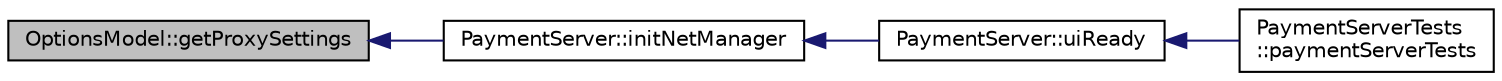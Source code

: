 digraph "OptionsModel::getProxySettings"
{
  edge [fontname="Helvetica",fontsize="10",labelfontname="Helvetica",labelfontsize="10"];
  node [fontname="Helvetica",fontsize="10",shape=record];
  rankdir="LR";
  Node171 [label="OptionsModel::getProxySettings",height=0.2,width=0.4,color="black", fillcolor="grey75", style="filled", fontcolor="black"];
  Node171 -> Node172 [dir="back",color="midnightblue",fontsize="10",style="solid",fontname="Helvetica"];
  Node172 [label="PaymentServer::initNetManager",height=0.2,width=0.4,color="black", fillcolor="white", style="filled",URL="$class_payment_server.html#a2f94f2c3e12d03199870e17008535302"];
  Node172 -> Node173 [dir="back",color="midnightblue",fontsize="10",style="solid",fontname="Helvetica"];
  Node173 [label="PaymentServer::uiReady",height=0.2,width=0.4,color="black", fillcolor="white", style="filled",URL="$class_payment_server.html#abb6c65fabbf97ba95381997ca9cd6993"];
  Node173 -> Node174 [dir="back",color="midnightblue",fontsize="10",style="solid",fontname="Helvetica"];
  Node174 [label="PaymentServerTests\l::paymentServerTests",height=0.2,width=0.4,color="black", fillcolor="white", style="filled",URL="$class_payment_server_tests.html#a82c8a7437bfc26c28619b954a5ee8cad"];
}
